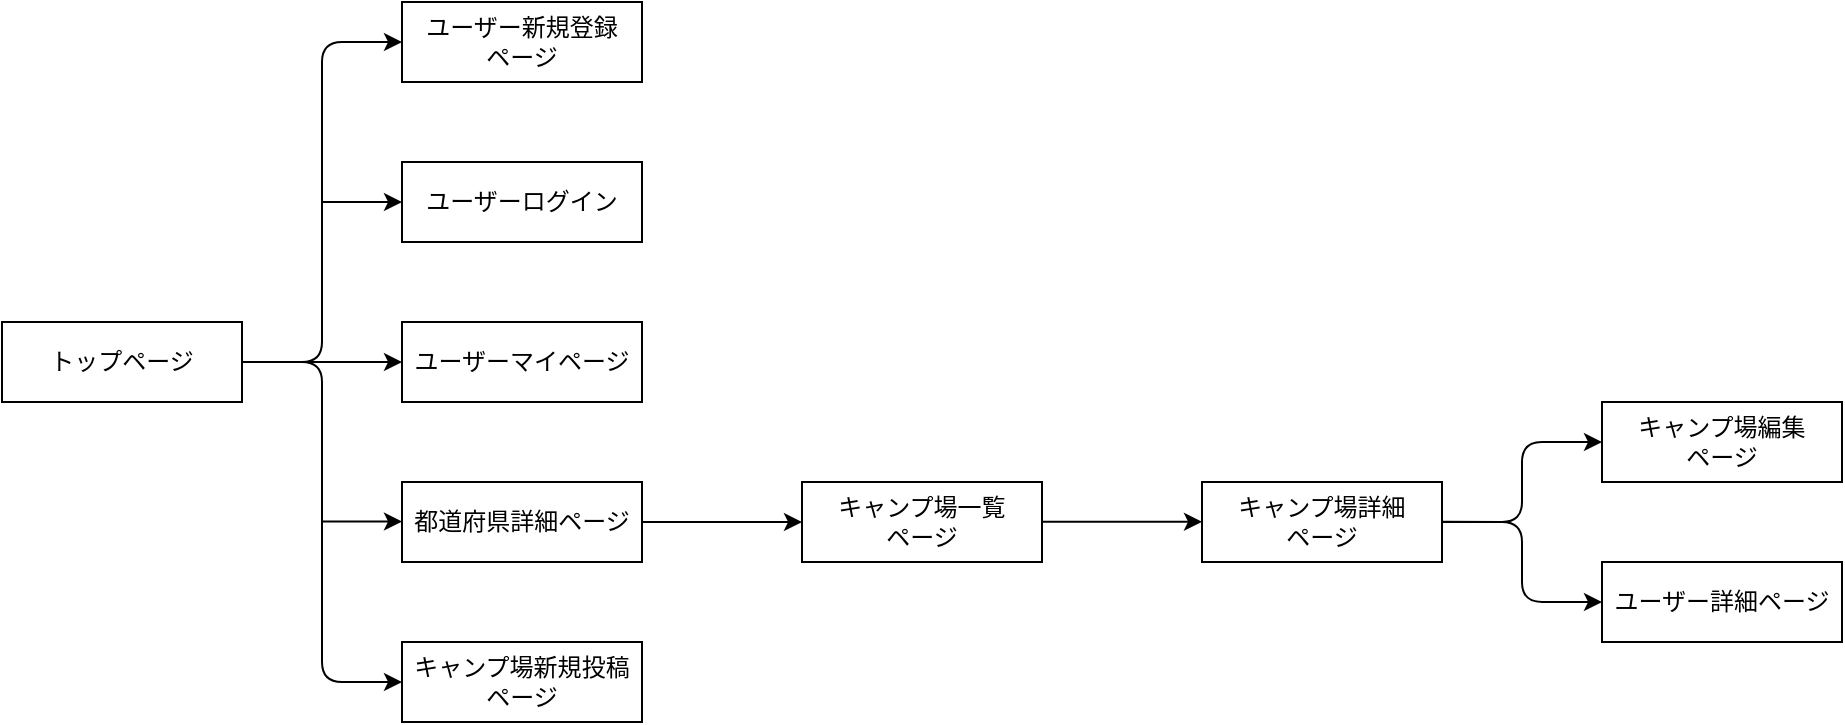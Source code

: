 <mxfile>
    <diagram id="Z-HrwXalrD6PoTbF58Bu" name="ページ1">
        <mxGraphModel dx="1027" dy="193" grid="1" gridSize="10" guides="1" tooltips="1" connect="1" arrows="1" fold="1" page="1" pageScale="1" pageWidth="827" pageHeight="1169" math="0" shadow="0">
            <root>
                <mxCell id="0"/>
                <mxCell id="1" parent="0"/>
                <mxCell id="2" value="トップページ" style="rounded=0;whiteSpace=wrap;html=1;" vertex="1" parent="1">
                    <mxGeometry x="-40" y="400" width="120" height="40" as="geometry"/>
                </mxCell>
                <mxCell id="3" value="ユーザー新規登録&lt;br&gt;ページ" style="rounded=0;whiteSpace=wrap;html=1;" vertex="1" parent="1">
                    <mxGeometry x="160" y="240" width="120" height="40" as="geometry"/>
                </mxCell>
                <mxCell id="4" value="ユーザーログイン" style="rounded=0;whiteSpace=wrap;html=1;" vertex="1" parent="1">
                    <mxGeometry x="160" y="320" width="120" height="40" as="geometry"/>
                </mxCell>
                <mxCell id="5" value="ユーザーマイページ" style="rounded=0;whiteSpace=wrap;html=1;" vertex="1" parent="1">
                    <mxGeometry x="160" y="400" width="120" height="40" as="geometry"/>
                </mxCell>
                <mxCell id="6" value="都道府県詳細ページ" style="rounded=0;whiteSpace=wrap;html=1;" vertex="1" parent="1">
                    <mxGeometry x="160" y="480" width="120" height="40" as="geometry"/>
                </mxCell>
                <mxCell id="7" value="キャンプ場新規投稿&lt;br&gt;ページ" style="rounded=0;whiteSpace=wrap;html=1;" vertex="1" parent="1">
                    <mxGeometry x="160" y="560" width="120" height="40" as="geometry"/>
                </mxCell>
                <mxCell id="8" value="ユーザー詳細ページ" style="rounded=0;whiteSpace=wrap;html=1;" vertex="1" parent="1">
                    <mxGeometry x="760" y="520" width="120" height="40" as="geometry"/>
                </mxCell>
                <mxCell id="9" value="キャンプ場詳細&lt;br&gt;ページ" style="rounded=0;whiteSpace=wrap;html=1;" vertex="1" parent="1">
                    <mxGeometry x="560" y="480" width="120" height="40" as="geometry"/>
                </mxCell>
                <mxCell id="10" value="キャンプ場一覧&lt;br&gt;ページ" style="rounded=0;whiteSpace=wrap;html=1;" vertex="1" parent="1">
                    <mxGeometry x="360" y="480" width="120" height="40" as="geometry"/>
                </mxCell>
                <mxCell id="13" value="キャンプ場編集&lt;br&gt;ページ" style="rounded=0;whiteSpace=wrap;html=1;" vertex="1" parent="1">
                    <mxGeometry x="760" y="440" width="120" height="40" as="geometry"/>
                </mxCell>
                <mxCell id="14" value="" style="endArrow=classic;html=1;exitX=1;exitY=0.5;exitDx=0;exitDy=0;entryX=0;entryY=0.5;entryDx=0;entryDy=0;" edge="1" parent="1" source="2" target="7">
                    <mxGeometry width="50" height="50" relative="1" as="geometry">
                        <mxPoint x="400" y="430" as="sourcePoint"/>
                        <mxPoint x="120" y="690" as="targetPoint"/>
                        <Array as="points">
                            <mxPoint x="120" y="420"/>
                            <mxPoint x="120" y="580"/>
                        </Array>
                    </mxGeometry>
                </mxCell>
                <mxCell id="15" value="" style="endArrow=classic;html=1;exitX=1;exitY=0.5;exitDx=0;exitDy=0;entryX=0;entryY=0.5;entryDx=0;entryDy=0;" edge="1" parent="1" source="2" target="3">
                    <mxGeometry width="50" height="50" relative="1" as="geometry">
                        <mxPoint x="400" y="430" as="sourcePoint"/>
                        <mxPoint x="120" y="250" as="targetPoint"/>
                        <Array as="points">
                            <mxPoint x="120" y="420"/>
                            <mxPoint x="120" y="260"/>
                        </Array>
                    </mxGeometry>
                </mxCell>
                <mxCell id="16" value="" style="endArrow=classic;html=1;entryX=0;entryY=0.5;entryDx=0;entryDy=0;" edge="1" parent="1" target="5">
                    <mxGeometry width="50" height="50" relative="1" as="geometry">
                        <mxPoint x="80" y="420" as="sourcePoint"/>
                        <mxPoint x="280" y="250" as="targetPoint"/>
                    </mxGeometry>
                </mxCell>
                <mxCell id="17" value="" style="endArrow=classic;html=1;" edge="1" parent="1">
                    <mxGeometry width="50" height="50" relative="1" as="geometry">
                        <mxPoint x="120" y="340" as="sourcePoint"/>
                        <mxPoint x="160" y="340" as="targetPoint"/>
                    </mxGeometry>
                </mxCell>
                <mxCell id="18" value="" style="endArrow=classic;html=1;" edge="1" parent="1">
                    <mxGeometry width="50" height="50" relative="1" as="geometry">
                        <mxPoint x="120" y="499.78" as="sourcePoint"/>
                        <mxPoint x="160" y="499.78" as="targetPoint"/>
                        <Array as="points">
                            <mxPoint x="140" y="499.78"/>
                        </Array>
                    </mxGeometry>
                </mxCell>
                <mxCell id="19" value="" style="endArrow=classic;html=1;entryX=0;entryY=0.5;entryDx=0;entryDy=0;" edge="1" parent="1" target="10">
                    <mxGeometry width="50" height="50" relative="1" as="geometry">
                        <mxPoint x="280" y="500" as="sourcePoint"/>
                        <mxPoint x="320" y="500" as="targetPoint"/>
                        <Array as="points"/>
                    </mxGeometry>
                </mxCell>
                <mxCell id="20" value="" style="endArrow=classic;html=1;entryX=0;entryY=0.5;entryDx=0;entryDy=0;" edge="1" parent="1">
                    <mxGeometry width="50" height="50" relative="1" as="geometry">
                        <mxPoint x="480" y="499.87" as="sourcePoint"/>
                        <mxPoint x="560" y="499.87" as="targetPoint"/>
                        <Array as="points"/>
                    </mxGeometry>
                </mxCell>
                <mxCell id="21" value="" style="endArrow=classic;html=1;entryX=0;entryY=0.5;entryDx=0;entryDy=0;" edge="1" parent="1" target="13">
                    <mxGeometry width="50" height="50" relative="1" as="geometry">
                        <mxPoint x="680" y="499.87" as="sourcePoint"/>
                        <mxPoint x="720" y="420" as="targetPoint"/>
                        <Array as="points">
                            <mxPoint x="720" y="500"/>
                            <mxPoint x="720" y="460"/>
                        </Array>
                    </mxGeometry>
                </mxCell>
                <mxCell id="22" value="" style="endArrow=classic;html=1;entryX=0;entryY=0.5;entryDx=0;entryDy=0;" edge="1" parent="1" target="8">
                    <mxGeometry width="50" height="50" relative="1" as="geometry">
                        <mxPoint x="680" y="500" as="sourcePoint"/>
                        <mxPoint x="770" y="480" as="targetPoint"/>
                        <Array as="points">
                            <mxPoint x="720" y="500"/>
                            <mxPoint x="720" y="540"/>
                        </Array>
                    </mxGeometry>
                </mxCell>
            </root>
        </mxGraphModel>
    </diagram>
</mxfile>